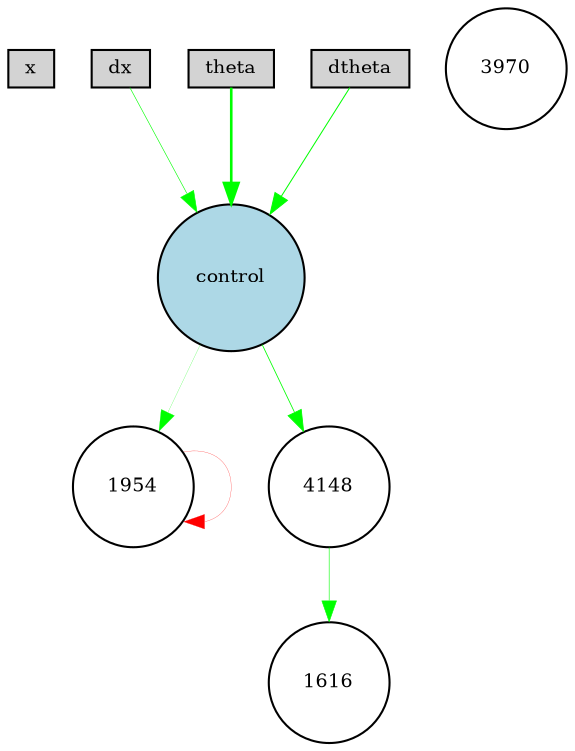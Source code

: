 digraph {
	node [fontsize=9 height=0.2 shape=circle width=0.2]
	x [fillcolor=lightgray shape=box style=filled]
	dx [fillcolor=lightgray shape=box style=filled]
	theta [fillcolor=lightgray shape=box style=filled]
	dtheta [fillcolor=lightgray shape=box style=filled]
	control [fillcolor=lightblue style=filled]
	1954 [fillcolor=white style=filled]
	3970 [fillcolor=white style=filled]
	1616 [fillcolor=white style=filled]
	4148 [fillcolor=white style=filled]
	dtheta -> control [color=green penwidth=0.48831718306821326 style=solid]
	theta -> control [color=green penwidth=1.2555611288786752 style=solid]
	control -> 1954 [color=green penwidth=0.10164342612140163 style=solid]
	1954 -> 1954 [color=red penwidth=0.11480853030716745 style=solid]
	control -> 4148 [color=green penwidth=0.3920795789614946 style=solid]
	dx -> control [color=green penwidth=0.2935598591237462 style=solid]
	4148 -> 1616 [color=green penwidth=0.2827080801380823 style=solid]
}
